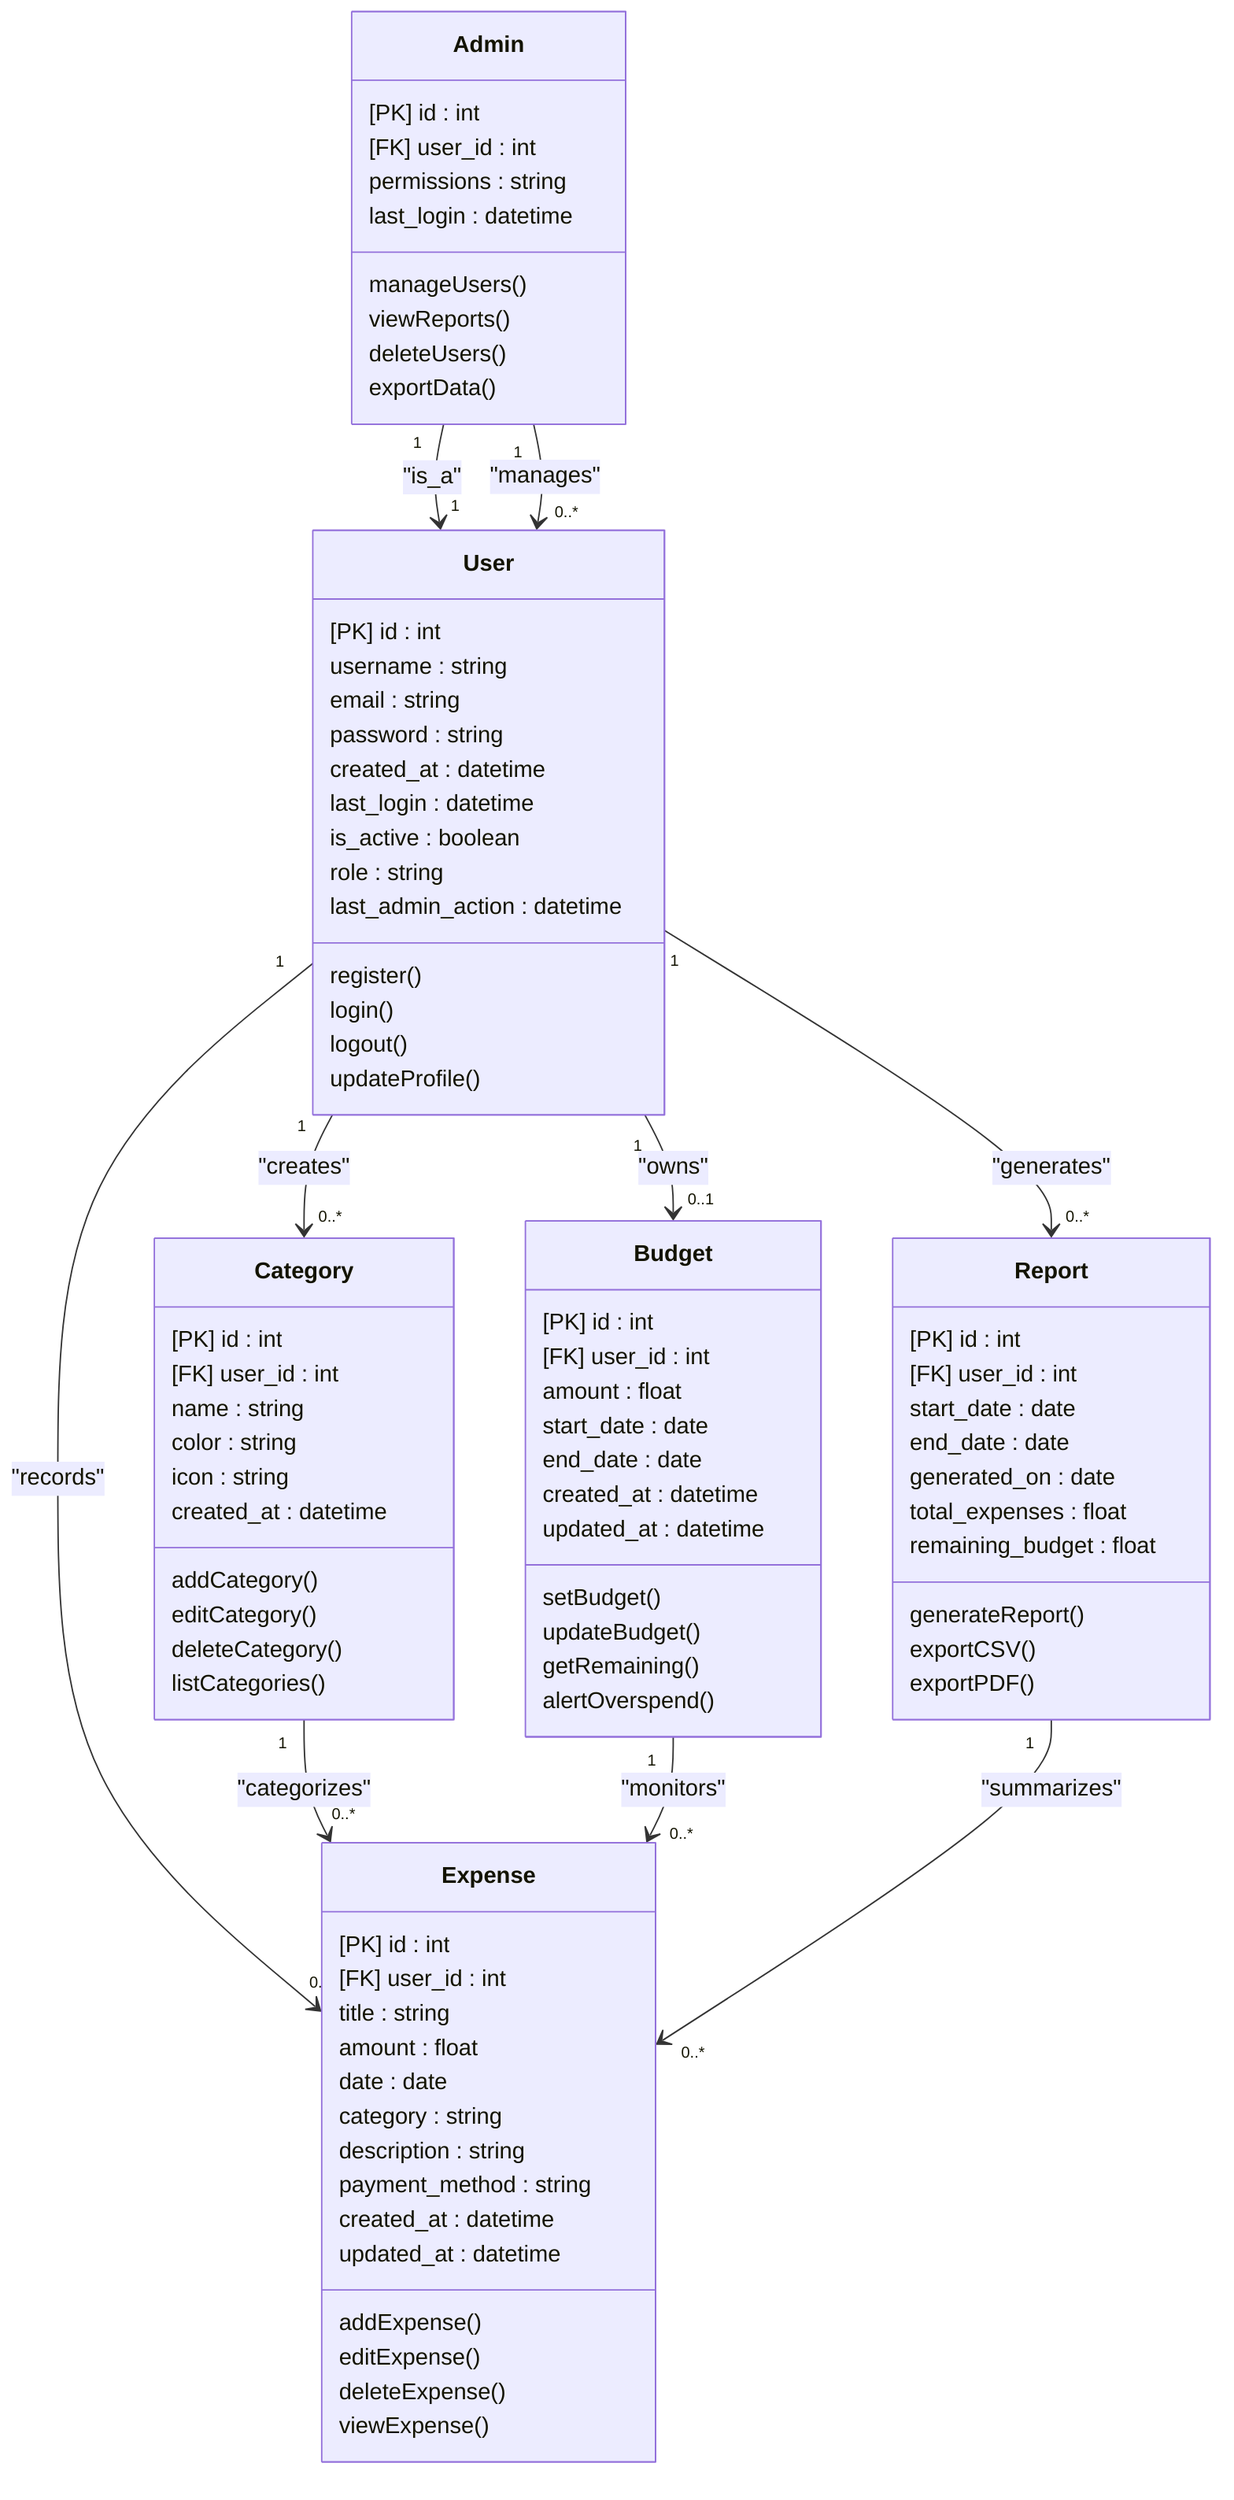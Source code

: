 classDiagram
    direction TB

    %% ---------------- User ----------------
    class User {
        [PK] id : int
        username : string
        email : string
        password : string
        created_at : datetime
        last_login : datetime
        is_active : boolean
        role : string
        last_admin_action : datetime

        register()
        login()
        logout()
        updateProfile()
    }

    %% ---------------- Admin ----------------
    class Admin {
        [PK] id : int
        [FK] user_id : int
        permissions : string
        last_login : datetime

        manageUsers()
        viewReports()
        deleteUsers()
        exportData()
    }

    %% ---------------- Expense ----------------
    class Expense {
        [PK] id : int
        [FK] user_id : int
        title : string
        amount : float
        date : date
        category : string
        description : string
        payment_method : string
        created_at : datetime
        updated_at : datetime

        addExpense()
        editExpense()
        deleteExpense()
        viewExpense()
    }

    %% ---------------- Category ----------------
    class Category {
        [PK] id : int
        [FK] user_id : int
        name : string
        color : string
        icon : string
        created_at : datetime

        addCategory()
        editCategory()
        deleteCategory()
        listCategories()
    }

    %% ---------------- Budget ----------------
    class Budget {
        [PK] id : int
        [FK] user_id : int
        amount : float
        start_date : date
        end_date : date
        created_at : datetime
        updated_at : datetime

        setBudget()
        updateBudget()
        getRemaining()
        alertOverspend()
    }

    %% ---------------- Report ----------------
    class Report {
        [PK] id : int
        [FK] user_id : int
        start_date : date
        end_date : date
        generated_on : date
        total_expenses : float
        remaining_budget : float

        generateReport()
        exportCSV()
        exportPDF()
    }

    %% ---------------- Relationships ----------------
    %% User relationships
    User "1" --> "0..*" Expense : "records"
    User "1" --> "0..*" Category : "creates"
    User "1" --> "0..1" Budget : "owns"
    User "1" --> "0..*" Report : "generates"
    
    %% Admin relationships
    Admin "1" --> "1" User : "is_a"
    Admin "1" --> "0..*" User : "manages"
    
    %% Category relationships
    Category "1" --> "0..*" Expense : "categorizes"
    
    %% Budget relationships
    Budget "1" --> "0..*" Expense : "monitors"
    
    %% Report relationships
    Report "1" --> "0..*" Expense : "summarizes"